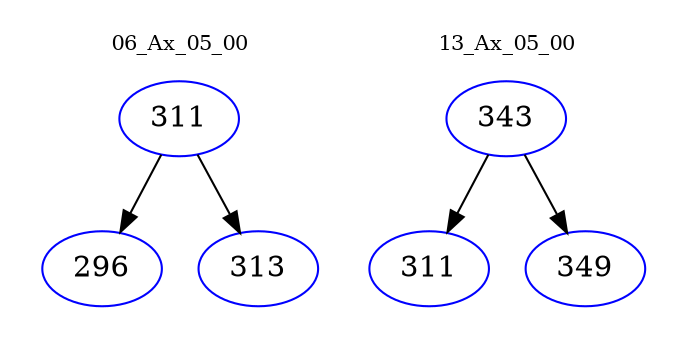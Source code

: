 digraph{
subgraph cluster_0 {
color = white
label = "06_Ax_05_00";
fontsize=10;
T0_311 [label="311", color="blue"]
T0_311 -> T0_296 [color="black"]
T0_296 [label="296", color="blue"]
T0_311 -> T0_313 [color="black"]
T0_313 [label="313", color="blue"]
}
subgraph cluster_1 {
color = white
label = "13_Ax_05_00";
fontsize=10;
T1_343 [label="343", color="blue"]
T1_343 -> T1_311 [color="black"]
T1_311 [label="311", color="blue"]
T1_343 -> T1_349 [color="black"]
T1_349 [label="349", color="blue"]
}
}
